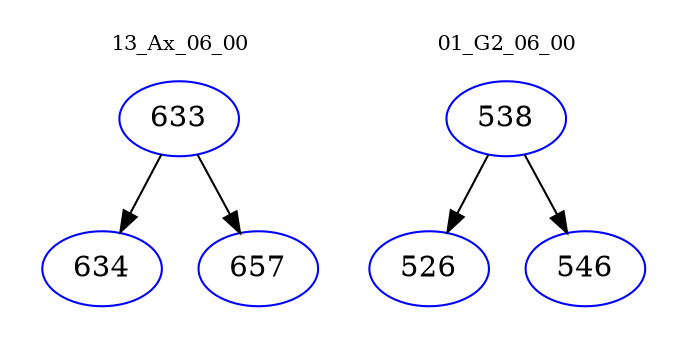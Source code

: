 digraph{
subgraph cluster_0 {
color = white
label = "13_Ax_06_00";
fontsize=10;
T0_633 [label="633", color="blue"]
T0_633 -> T0_634 [color="black"]
T0_634 [label="634", color="blue"]
T0_633 -> T0_657 [color="black"]
T0_657 [label="657", color="blue"]
}
subgraph cluster_1 {
color = white
label = "01_G2_06_00";
fontsize=10;
T1_538 [label="538", color="blue"]
T1_538 -> T1_526 [color="black"]
T1_526 [label="526", color="blue"]
T1_538 -> T1_546 [color="black"]
T1_546 [label="546", color="blue"]
}
}
